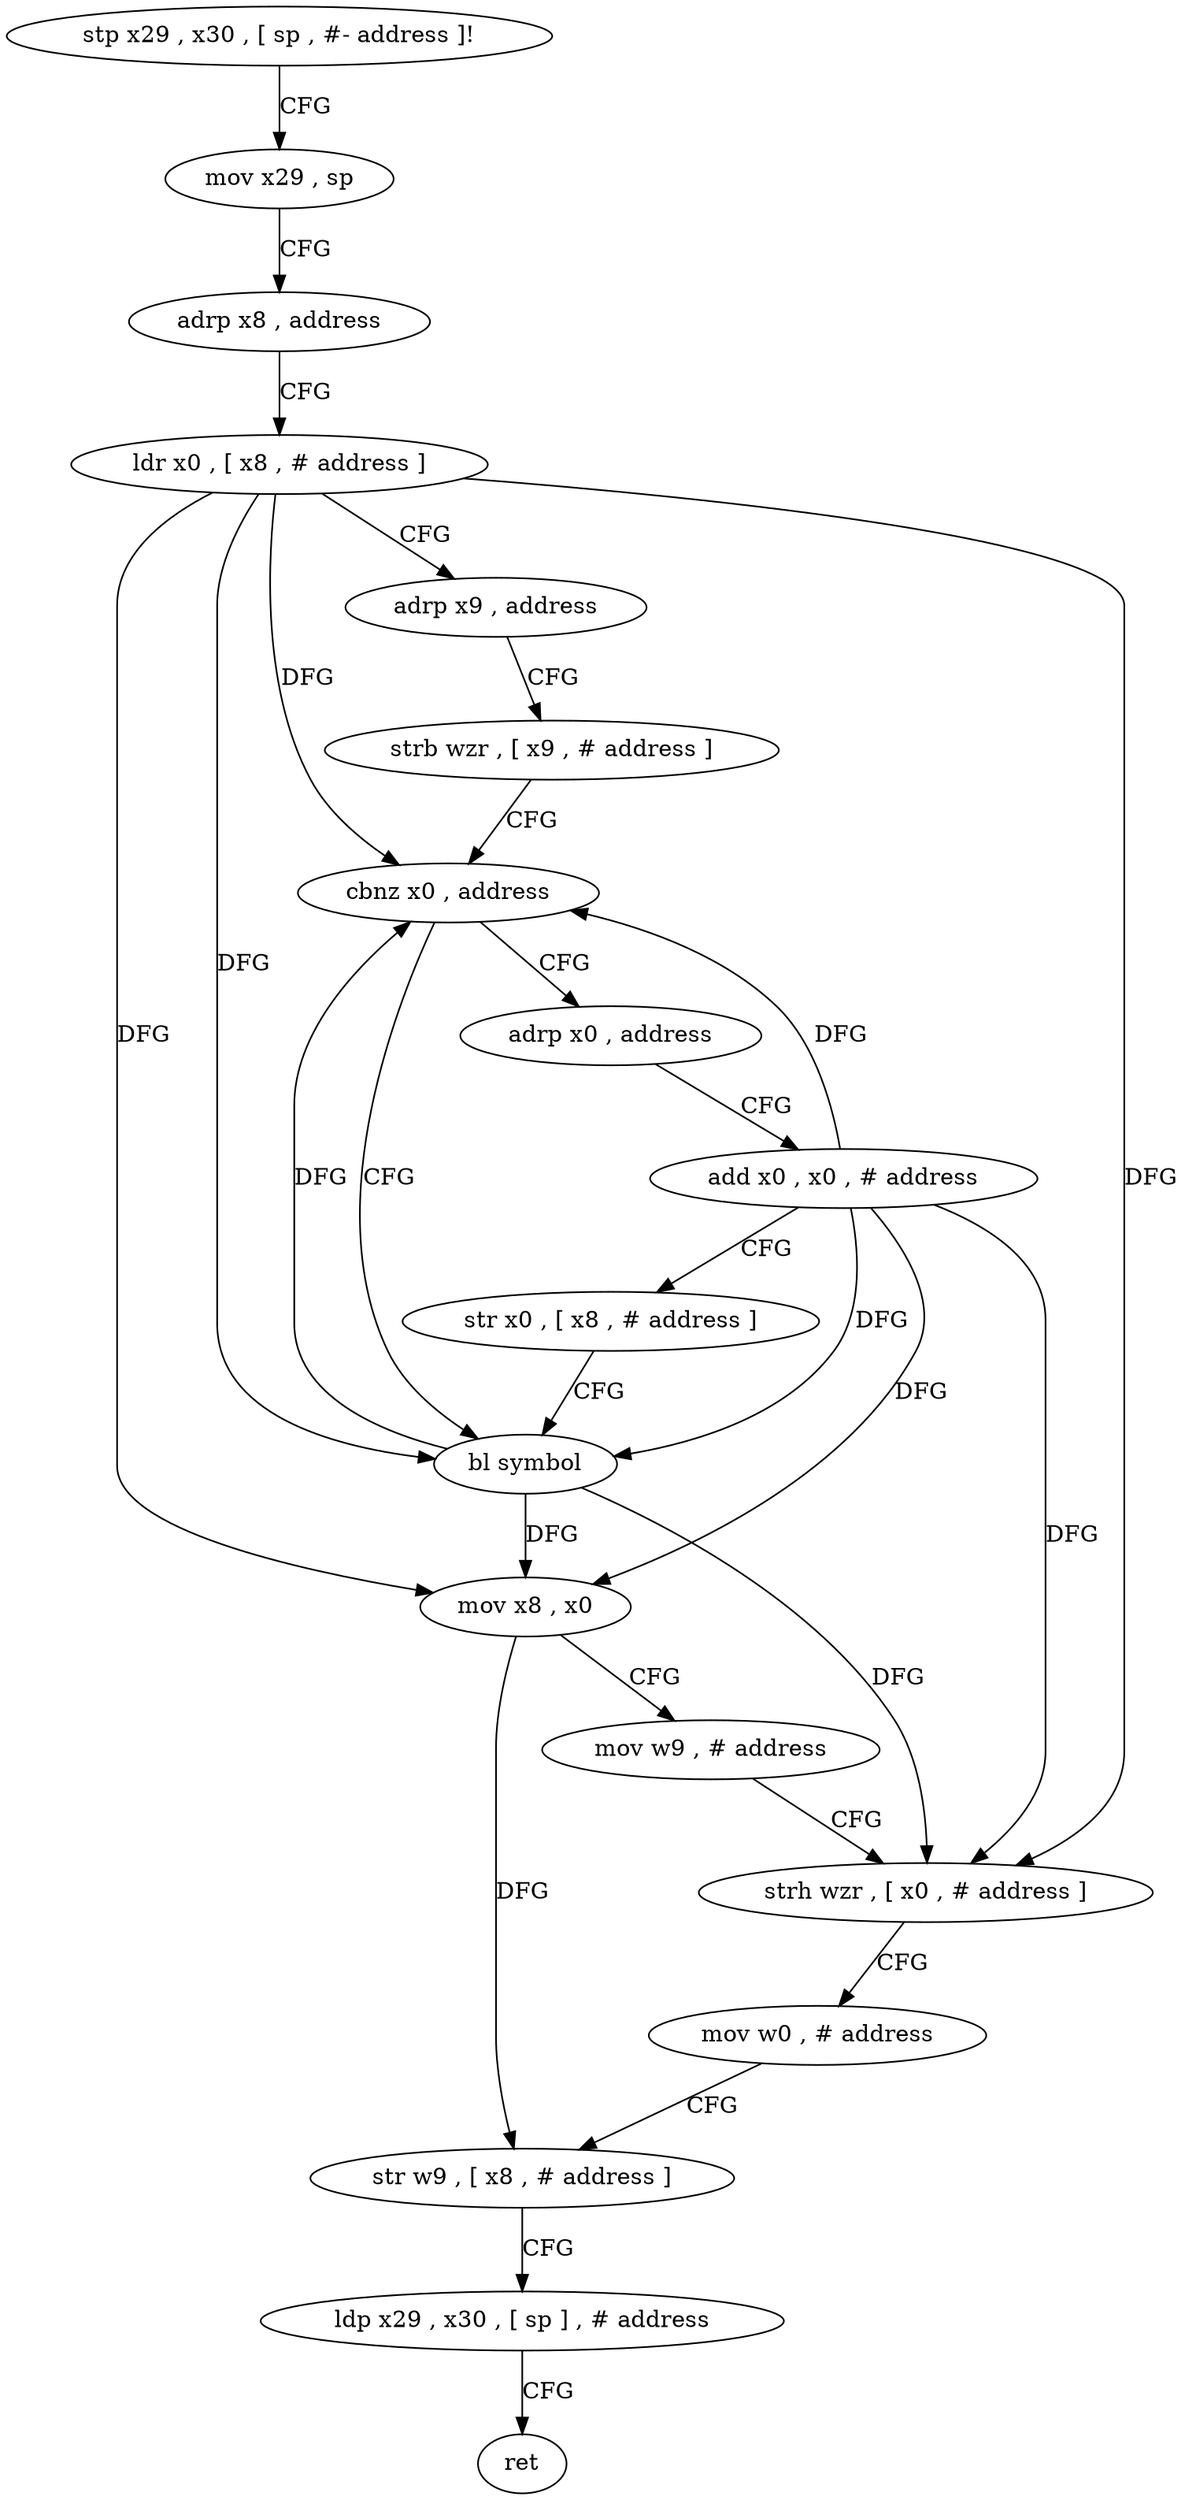 digraph "func" {
"4250724" [label = "stp x29 , x30 , [ sp , #- address ]!" ]
"4250728" [label = "mov x29 , sp" ]
"4250732" [label = "adrp x8 , address" ]
"4250736" [label = "ldr x0 , [ x8 , # address ]" ]
"4250740" [label = "adrp x9 , address" ]
"4250744" [label = "strb wzr , [ x9 , # address ]" ]
"4250748" [label = "cbnz x0 , address" ]
"4250764" [label = "bl symbol" ]
"4250752" [label = "adrp x0 , address" ]
"4250768" [label = "mov x8 , x0" ]
"4250772" [label = "mov w9 , # address" ]
"4250776" [label = "strh wzr , [ x0 , # address ]" ]
"4250780" [label = "mov w0 , # address" ]
"4250784" [label = "str w9 , [ x8 , # address ]" ]
"4250788" [label = "ldp x29 , x30 , [ sp ] , # address" ]
"4250792" [label = "ret" ]
"4250756" [label = "add x0 , x0 , # address" ]
"4250760" [label = "str x0 , [ x8 , # address ]" ]
"4250724" -> "4250728" [ label = "CFG" ]
"4250728" -> "4250732" [ label = "CFG" ]
"4250732" -> "4250736" [ label = "CFG" ]
"4250736" -> "4250740" [ label = "CFG" ]
"4250736" -> "4250748" [ label = "DFG" ]
"4250736" -> "4250764" [ label = "DFG" ]
"4250736" -> "4250768" [ label = "DFG" ]
"4250736" -> "4250776" [ label = "DFG" ]
"4250740" -> "4250744" [ label = "CFG" ]
"4250744" -> "4250748" [ label = "CFG" ]
"4250748" -> "4250764" [ label = "CFG" ]
"4250748" -> "4250752" [ label = "CFG" ]
"4250764" -> "4250768" [ label = "DFG" ]
"4250764" -> "4250748" [ label = "DFG" ]
"4250764" -> "4250776" [ label = "DFG" ]
"4250752" -> "4250756" [ label = "CFG" ]
"4250768" -> "4250772" [ label = "CFG" ]
"4250768" -> "4250784" [ label = "DFG" ]
"4250772" -> "4250776" [ label = "CFG" ]
"4250776" -> "4250780" [ label = "CFG" ]
"4250780" -> "4250784" [ label = "CFG" ]
"4250784" -> "4250788" [ label = "CFG" ]
"4250788" -> "4250792" [ label = "CFG" ]
"4250756" -> "4250760" [ label = "CFG" ]
"4250756" -> "4250748" [ label = "DFG" ]
"4250756" -> "4250764" [ label = "DFG" ]
"4250756" -> "4250768" [ label = "DFG" ]
"4250756" -> "4250776" [ label = "DFG" ]
"4250760" -> "4250764" [ label = "CFG" ]
}
